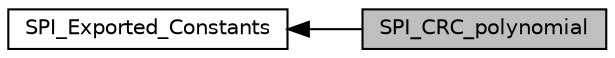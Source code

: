 digraph "SPI_CRC_polynomial"
{
  edge [fontname="Helvetica",fontsize="10",labelfontname="Helvetica",labelfontsize="10"];
  node [fontname="Helvetica",fontsize="10",shape=record];
  rankdir=LR;
  Node0 [label="SPI_CRC_polynomial",height=0.2,width=0.4,color="black", fillcolor="grey75", style="filled", fontcolor="black"];
  Node1 [label="SPI_Exported_Constants",height=0.2,width=0.4,color="black", fillcolor="white", style="filled",URL="$group___s_p_i___exported___constants.html"];
  Node1->Node0 [shape=plaintext, dir="back", style="solid"];
}
